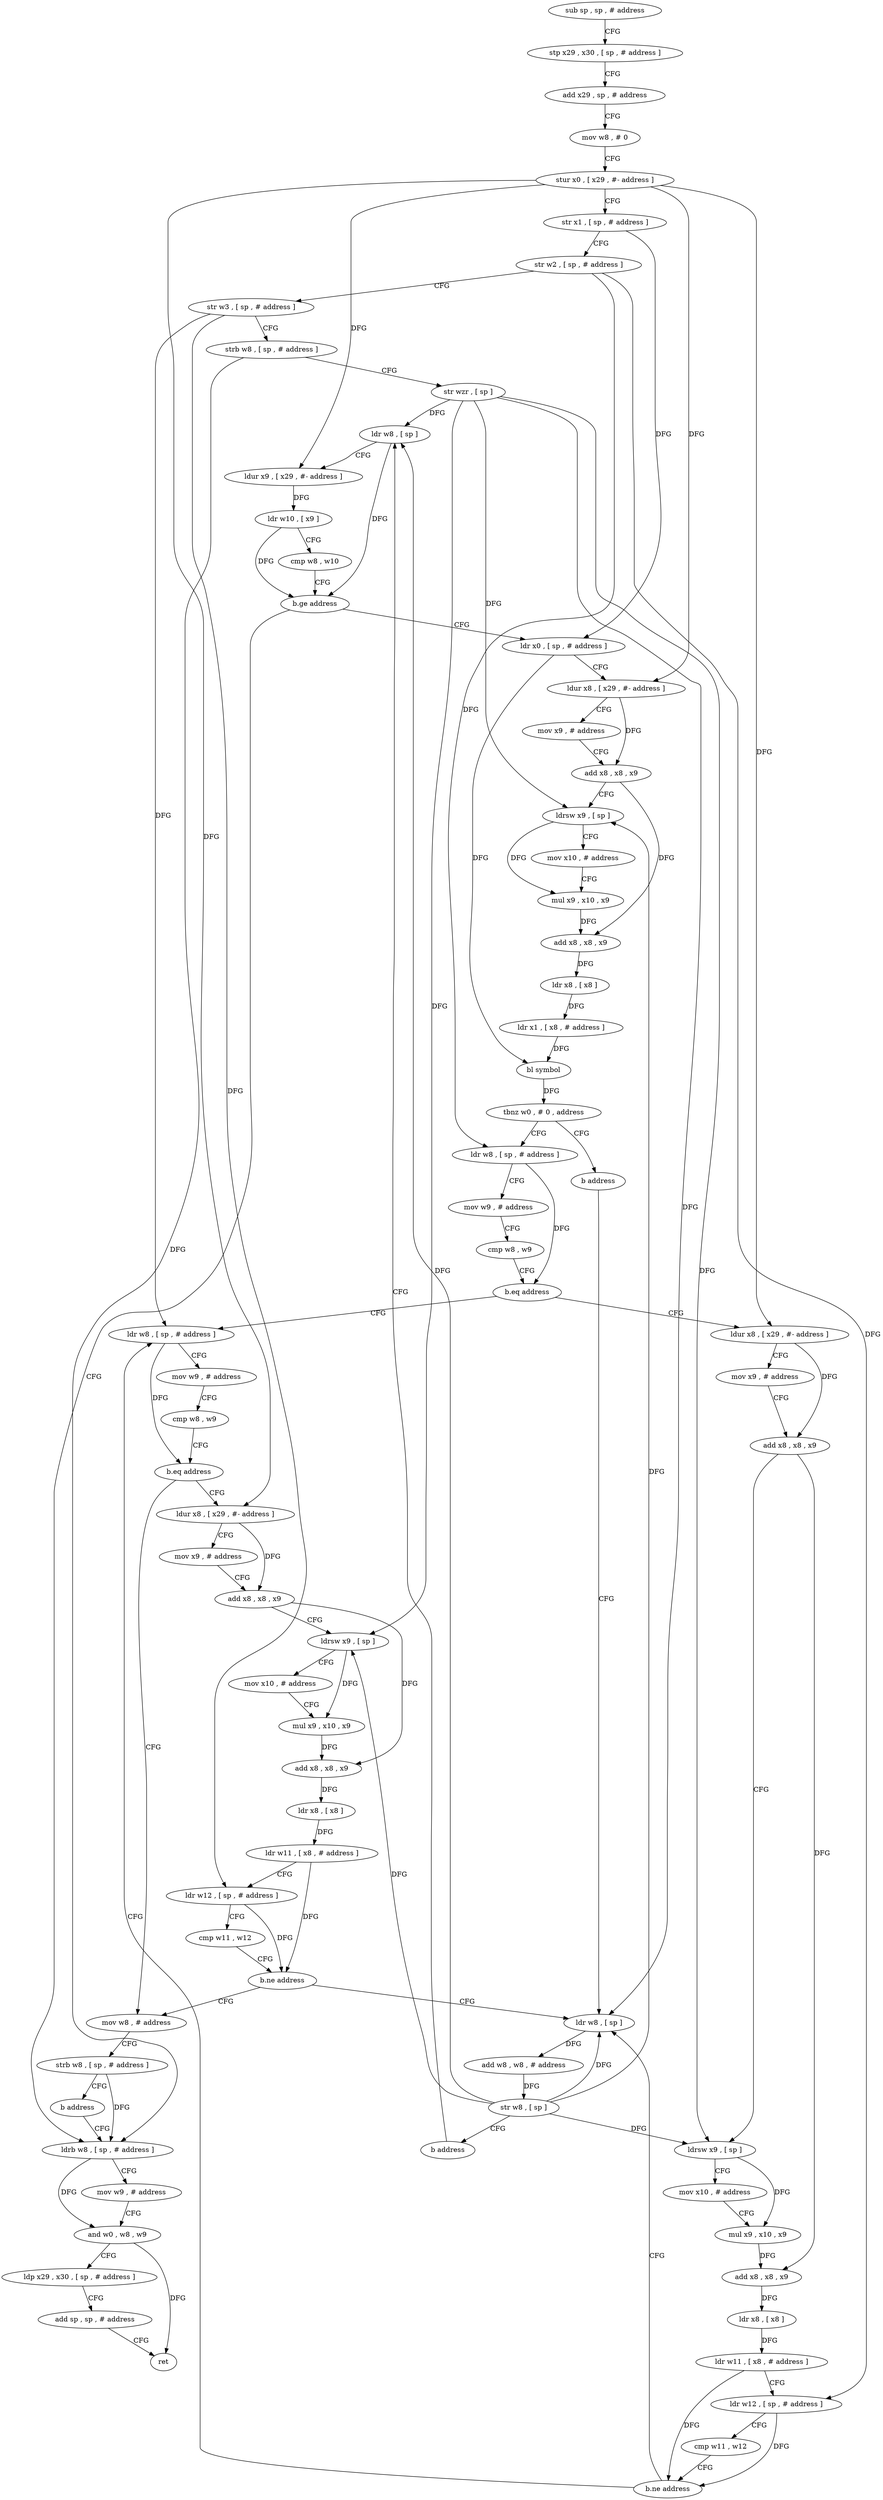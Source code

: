 digraph "func" {
"169460" [label = "sub sp , sp , # address" ]
"169464" [label = "stp x29 , x30 , [ sp , # address ]" ]
"169468" [label = "add x29 , sp , # address" ]
"169472" [label = "mov w8 , # 0" ]
"169476" [label = "stur x0 , [ x29 , #- address ]" ]
"169480" [label = "str x1 , [ sp , # address ]" ]
"169484" [label = "str w2 , [ sp , # address ]" ]
"169488" [label = "str w3 , [ sp , # address ]" ]
"169492" [label = "strb w8 , [ sp , # address ]" ]
"169496" [label = "str wzr , [ sp ]" ]
"169500" [label = "ldr w8 , [ sp ]" ]
"169728" [label = "ldrb w8 , [ sp , # address ]" ]
"169732" [label = "mov w9 , # address" ]
"169736" [label = "and w0 , w8 , w9" ]
"169740" [label = "ldp x29 , x30 , [ sp , # address ]" ]
"169744" [label = "add sp , sp , # address" ]
"169748" [label = "ret" ]
"169520" [label = "ldr x0 , [ sp , # address ]" ]
"169524" [label = "ldur x8 , [ x29 , #- address ]" ]
"169528" [label = "mov x9 , # address" ]
"169532" [label = "add x8 , x8 , x9" ]
"169536" [label = "ldrsw x9 , [ sp ]" ]
"169540" [label = "mov x10 , # address" ]
"169544" [label = "mul x9 , x10 , x9" ]
"169548" [label = "add x8 , x8 , x9" ]
"169552" [label = "ldr x8 , [ x8 ]" ]
"169556" [label = "ldr x1 , [ x8 , # address ]" ]
"169560" [label = "bl symbol" ]
"169564" [label = "tbnz w0 , # 0 , address" ]
"169572" [label = "ldr w8 , [ sp , # address ]" ]
"169568" [label = "b address" ]
"169576" [label = "mov w9 , # address" ]
"169580" [label = "cmp w8 , w9" ]
"169584" [label = "b.eq address" ]
"169636" [label = "ldr w8 , [ sp , # address ]" ]
"169588" [label = "ldur x8 , [ x29 , #- address ]" ]
"169712" [label = "ldr w8 , [ sp ]" ]
"169640" [label = "mov w9 , # address" ]
"169644" [label = "cmp w8 , w9" ]
"169648" [label = "b.eq address" ]
"169700" [label = "mov w8 , # address" ]
"169652" [label = "ldur x8 , [ x29 , #- address ]" ]
"169592" [label = "mov x9 , # address" ]
"169596" [label = "add x8 , x8 , x9" ]
"169600" [label = "ldrsw x9 , [ sp ]" ]
"169604" [label = "mov x10 , # address" ]
"169608" [label = "mul x9 , x10 , x9" ]
"169612" [label = "add x8 , x8 , x9" ]
"169616" [label = "ldr x8 , [ x8 ]" ]
"169620" [label = "ldr w11 , [ x8 , # address ]" ]
"169624" [label = "ldr w12 , [ sp , # address ]" ]
"169628" [label = "cmp w11 , w12" ]
"169632" [label = "b.ne address" ]
"169716" [label = "add w8 , w8 , # address" ]
"169720" [label = "str w8 , [ sp ]" ]
"169724" [label = "b address" ]
"169704" [label = "strb w8 , [ sp , # address ]" ]
"169708" [label = "b address" ]
"169656" [label = "mov x9 , # address" ]
"169660" [label = "add x8 , x8 , x9" ]
"169664" [label = "ldrsw x9 , [ sp ]" ]
"169668" [label = "mov x10 , # address" ]
"169672" [label = "mul x9 , x10 , x9" ]
"169676" [label = "add x8 , x8 , x9" ]
"169680" [label = "ldr x8 , [ x8 ]" ]
"169684" [label = "ldr w11 , [ x8 , # address ]" ]
"169688" [label = "ldr w12 , [ sp , # address ]" ]
"169692" [label = "cmp w11 , w12" ]
"169696" [label = "b.ne address" ]
"169504" [label = "ldur x9 , [ x29 , #- address ]" ]
"169508" [label = "ldr w10 , [ x9 ]" ]
"169512" [label = "cmp w8 , w10" ]
"169516" [label = "b.ge address" ]
"169460" -> "169464" [ label = "CFG" ]
"169464" -> "169468" [ label = "CFG" ]
"169468" -> "169472" [ label = "CFG" ]
"169472" -> "169476" [ label = "CFG" ]
"169476" -> "169480" [ label = "CFG" ]
"169476" -> "169504" [ label = "DFG" ]
"169476" -> "169524" [ label = "DFG" ]
"169476" -> "169588" [ label = "DFG" ]
"169476" -> "169652" [ label = "DFG" ]
"169480" -> "169484" [ label = "CFG" ]
"169480" -> "169520" [ label = "DFG" ]
"169484" -> "169488" [ label = "CFG" ]
"169484" -> "169572" [ label = "DFG" ]
"169484" -> "169624" [ label = "DFG" ]
"169488" -> "169492" [ label = "CFG" ]
"169488" -> "169636" [ label = "DFG" ]
"169488" -> "169688" [ label = "DFG" ]
"169492" -> "169496" [ label = "CFG" ]
"169492" -> "169728" [ label = "DFG" ]
"169496" -> "169500" [ label = "DFG" ]
"169496" -> "169536" [ label = "DFG" ]
"169496" -> "169600" [ label = "DFG" ]
"169496" -> "169712" [ label = "DFG" ]
"169496" -> "169664" [ label = "DFG" ]
"169500" -> "169504" [ label = "CFG" ]
"169500" -> "169516" [ label = "DFG" ]
"169728" -> "169732" [ label = "CFG" ]
"169728" -> "169736" [ label = "DFG" ]
"169732" -> "169736" [ label = "CFG" ]
"169736" -> "169740" [ label = "CFG" ]
"169736" -> "169748" [ label = "DFG" ]
"169740" -> "169744" [ label = "CFG" ]
"169744" -> "169748" [ label = "CFG" ]
"169520" -> "169524" [ label = "CFG" ]
"169520" -> "169560" [ label = "DFG" ]
"169524" -> "169528" [ label = "CFG" ]
"169524" -> "169532" [ label = "DFG" ]
"169528" -> "169532" [ label = "CFG" ]
"169532" -> "169536" [ label = "CFG" ]
"169532" -> "169548" [ label = "DFG" ]
"169536" -> "169540" [ label = "CFG" ]
"169536" -> "169544" [ label = "DFG" ]
"169540" -> "169544" [ label = "CFG" ]
"169544" -> "169548" [ label = "DFG" ]
"169548" -> "169552" [ label = "DFG" ]
"169552" -> "169556" [ label = "DFG" ]
"169556" -> "169560" [ label = "DFG" ]
"169560" -> "169564" [ label = "DFG" ]
"169564" -> "169572" [ label = "CFG" ]
"169564" -> "169568" [ label = "CFG" ]
"169572" -> "169576" [ label = "CFG" ]
"169572" -> "169584" [ label = "DFG" ]
"169568" -> "169712" [ label = "CFG" ]
"169576" -> "169580" [ label = "CFG" ]
"169580" -> "169584" [ label = "CFG" ]
"169584" -> "169636" [ label = "CFG" ]
"169584" -> "169588" [ label = "CFG" ]
"169636" -> "169640" [ label = "CFG" ]
"169636" -> "169648" [ label = "DFG" ]
"169588" -> "169592" [ label = "CFG" ]
"169588" -> "169596" [ label = "DFG" ]
"169712" -> "169716" [ label = "DFG" ]
"169640" -> "169644" [ label = "CFG" ]
"169644" -> "169648" [ label = "CFG" ]
"169648" -> "169700" [ label = "CFG" ]
"169648" -> "169652" [ label = "CFG" ]
"169700" -> "169704" [ label = "CFG" ]
"169652" -> "169656" [ label = "CFG" ]
"169652" -> "169660" [ label = "DFG" ]
"169592" -> "169596" [ label = "CFG" ]
"169596" -> "169600" [ label = "CFG" ]
"169596" -> "169612" [ label = "DFG" ]
"169600" -> "169604" [ label = "CFG" ]
"169600" -> "169608" [ label = "DFG" ]
"169604" -> "169608" [ label = "CFG" ]
"169608" -> "169612" [ label = "DFG" ]
"169612" -> "169616" [ label = "DFG" ]
"169616" -> "169620" [ label = "DFG" ]
"169620" -> "169624" [ label = "CFG" ]
"169620" -> "169632" [ label = "DFG" ]
"169624" -> "169628" [ label = "CFG" ]
"169624" -> "169632" [ label = "DFG" ]
"169628" -> "169632" [ label = "CFG" ]
"169632" -> "169712" [ label = "CFG" ]
"169632" -> "169636" [ label = "CFG" ]
"169716" -> "169720" [ label = "DFG" ]
"169720" -> "169724" [ label = "CFG" ]
"169720" -> "169500" [ label = "DFG" ]
"169720" -> "169536" [ label = "DFG" ]
"169720" -> "169600" [ label = "DFG" ]
"169720" -> "169712" [ label = "DFG" ]
"169720" -> "169664" [ label = "DFG" ]
"169724" -> "169500" [ label = "CFG" ]
"169704" -> "169708" [ label = "CFG" ]
"169704" -> "169728" [ label = "DFG" ]
"169708" -> "169728" [ label = "CFG" ]
"169656" -> "169660" [ label = "CFG" ]
"169660" -> "169664" [ label = "CFG" ]
"169660" -> "169676" [ label = "DFG" ]
"169664" -> "169668" [ label = "CFG" ]
"169664" -> "169672" [ label = "DFG" ]
"169668" -> "169672" [ label = "CFG" ]
"169672" -> "169676" [ label = "DFG" ]
"169676" -> "169680" [ label = "DFG" ]
"169680" -> "169684" [ label = "DFG" ]
"169684" -> "169688" [ label = "CFG" ]
"169684" -> "169696" [ label = "DFG" ]
"169688" -> "169692" [ label = "CFG" ]
"169688" -> "169696" [ label = "DFG" ]
"169692" -> "169696" [ label = "CFG" ]
"169696" -> "169712" [ label = "CFG" ]
"169696" -> "169700" [ label = "CFG" ]
"169504" -> "169508" [ label = "DFG" ]
"169508" -> "169512" [ label = "CFG" ]
"169508" -> "169516" [ label = "DFG" ]
"169512" -> "169516" [ label = "CFG" ]
"169516" -> "169728" [ label = "CFG" ]
"169516" -> "169520" [ label = "CFG" ]
}
